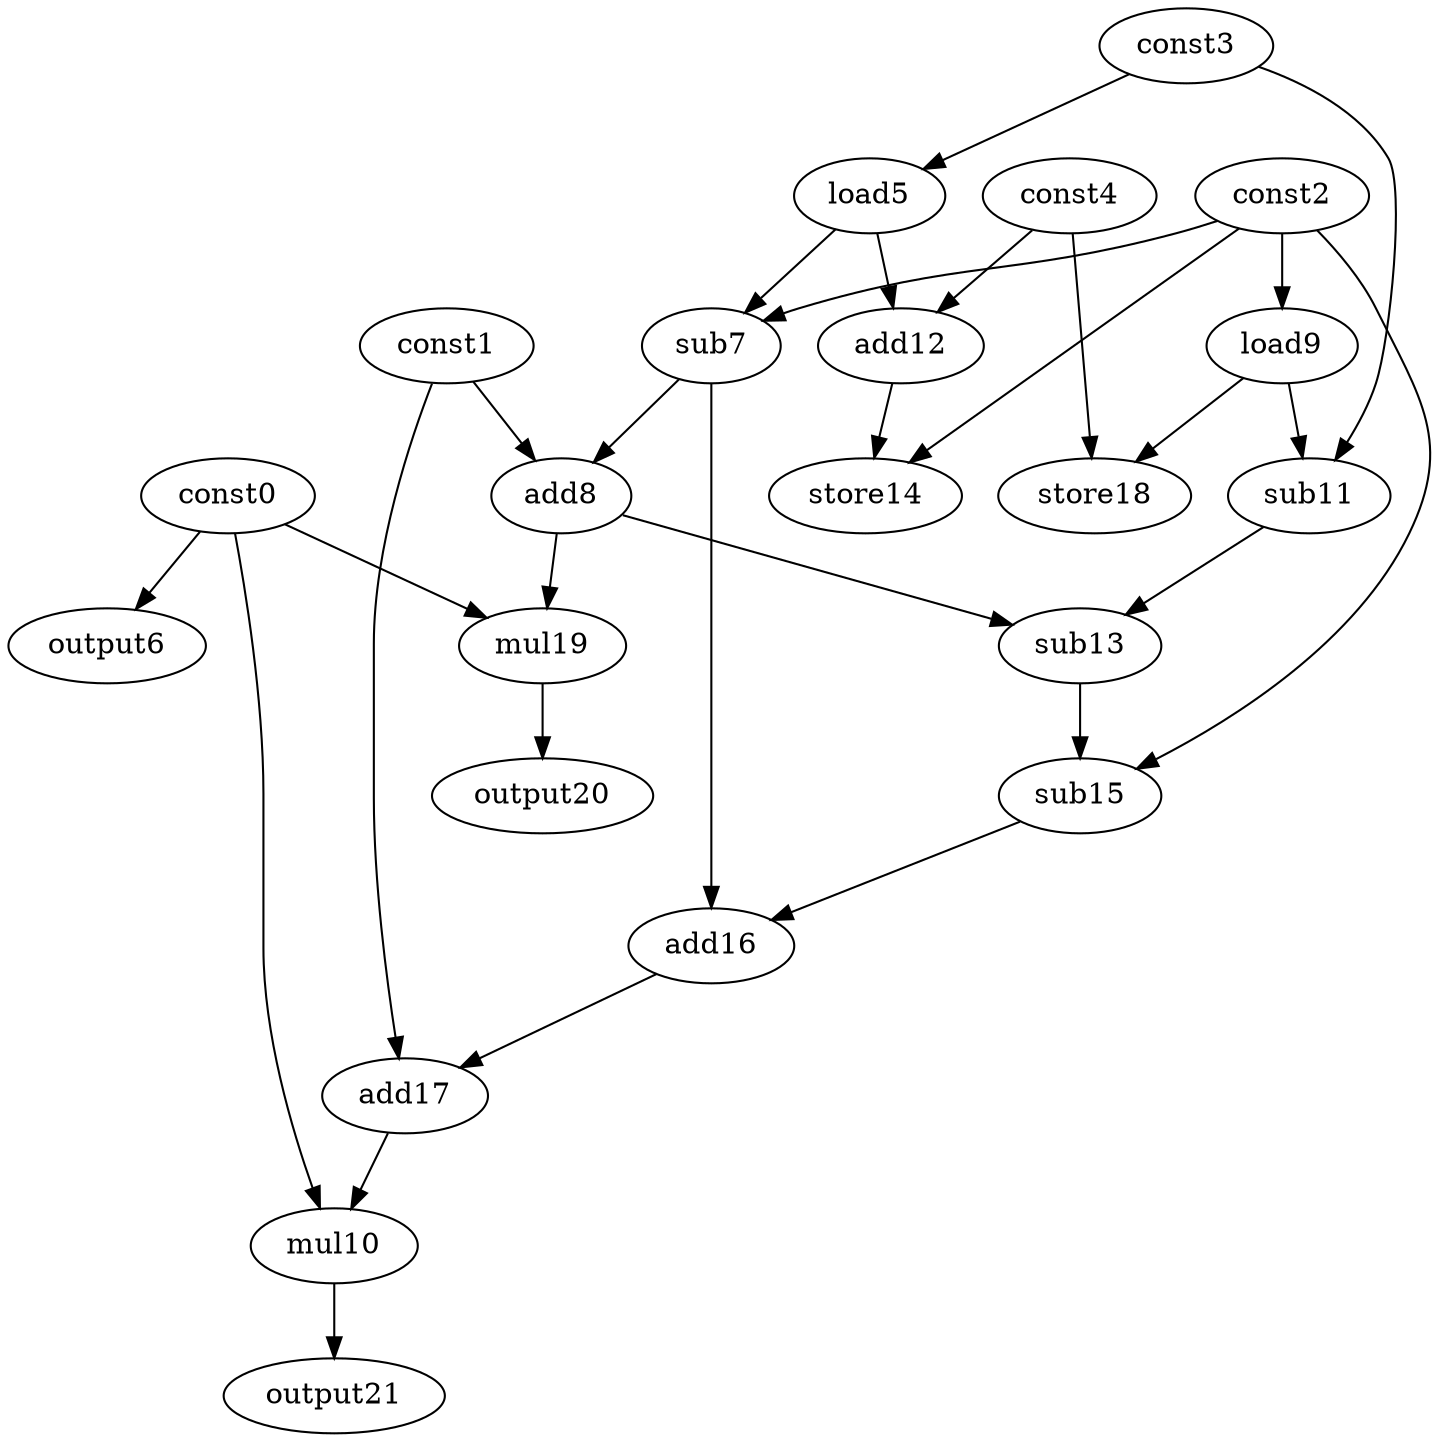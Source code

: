 digraph G { 
const0[opcode=const]; 
const1[opcode=const]; 
const2[opcode=const]; 
const3[opcode=const]; 
const4[opcode=const]; 
load5[opcode=load]; 
output6[opcode=output]; 
sub7[opcode=sub]; 
add8[opcode=add]; 
load9[opcode=load]; 
mul10[opcode=mul]; 
sub11[opcode=sub]; 
add12[opcode=add]; 
sub13[opcode=sub]; 
store14[opcode=store]; 
sub15[opcode=sub]; 
add16[opcode=add]; 
add17[opcode=add]; 
store18[opcode=store]; 
mul19[opcode=mul]; 
output20[opcode=output]; 
output21[opcode=output]; 
const3->load5[operand=0];
const0->output6[operand=0];
const2->load9[operand=0];
const2->sub7[operand=0];
load5->sub7[operand=1];
load9->sub11[operand=0];
const3->sub11[operand=1];
const4->add12[operand=0];
load5->add12[operand=1];
load9->store18[operand=0];
const4->store18[operand=1];
const1->add8[operand=0];
sub7->add8[operand=1];
const2->store14[operand=0];
add12->store14[operand=1];
add8->sub13[operand=0];
sub11->sub13[operand=1];
const0->mul19[operand=0];
add8->mul19[operand=1];
const2->sub15[operand=0];
sub13->sub15[operand=1];
mul19->output20[operand=0];
sub15->add16[operand=0];
sub7->add16[operand=1];
add16->add17[operand=0];
const1->add17[operand=1];
const0->mul10[operand=0];
add17->mul10[operand=1];
mul10->output21[operand=0];
}
